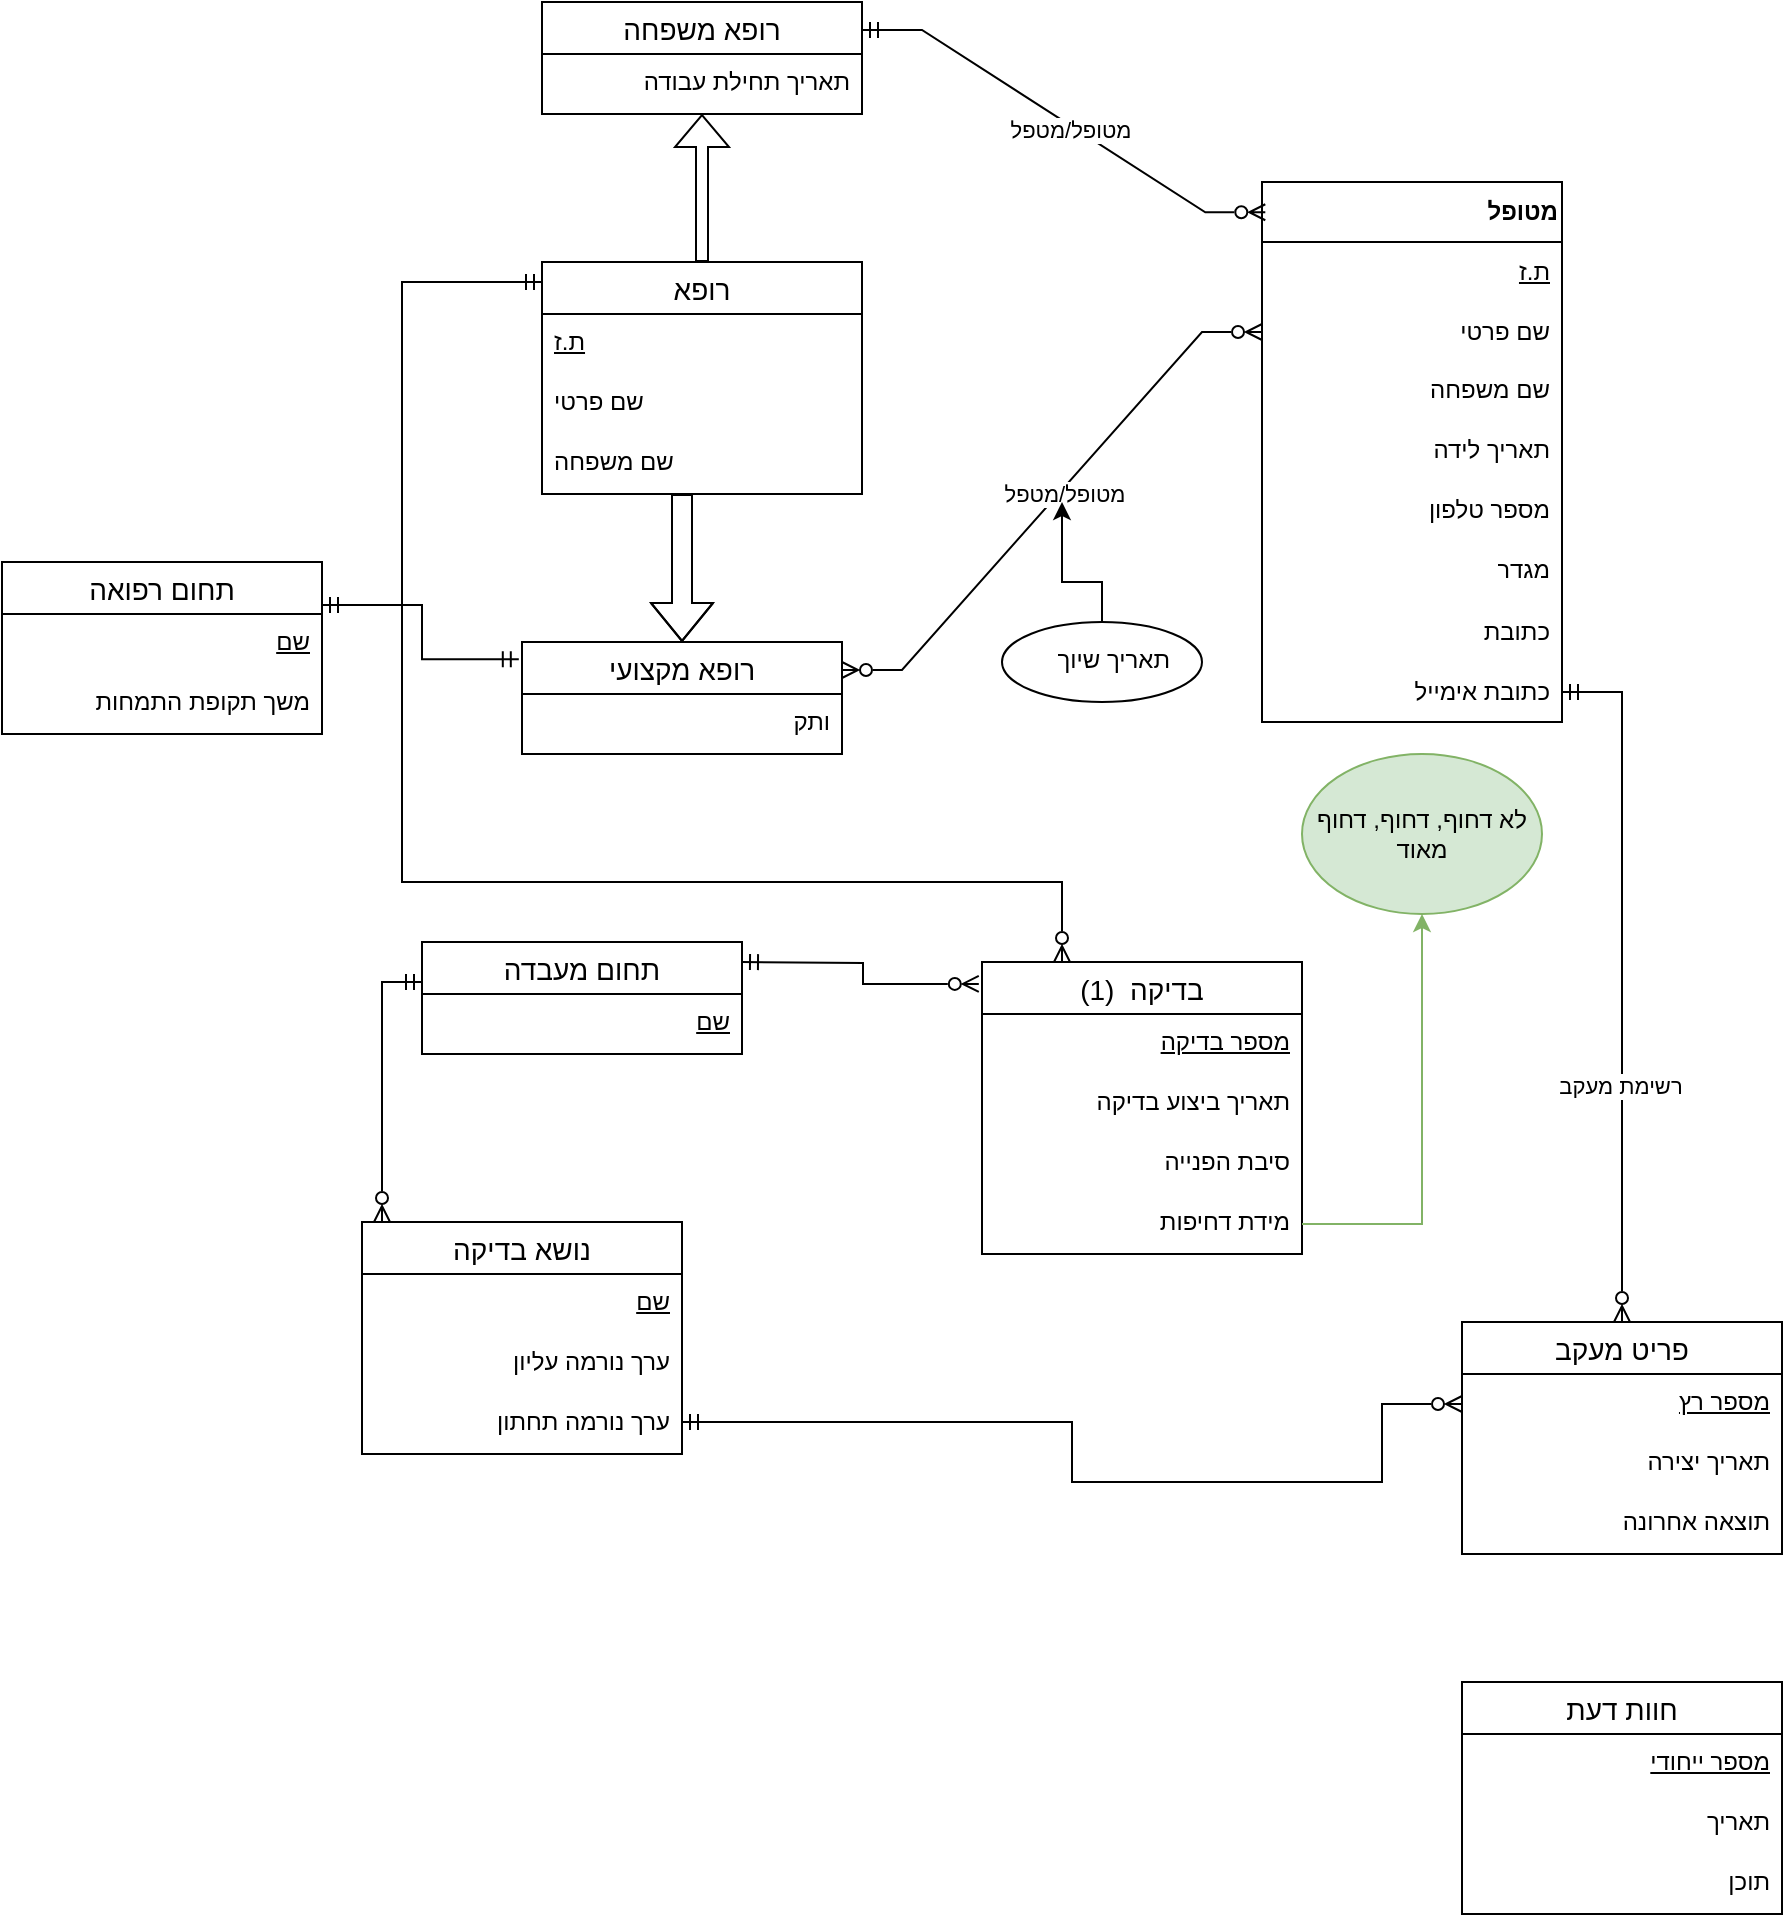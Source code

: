 <mxfile version="21.1.2" type="device">
  <diagram name="Page-1" id="3S8-G3aAUuqEwP1VlN61">
    <mxGraphModel dx="2537" dy="2084" grid="1" gridSize="10" guides="1" tooltips="1" connect="1" arrows="1" fold="1" page="1" pageScale="1" pageWidth="850" pageHeight="1100" math="0" shadow="0">
      <root>
        <mxCell id="0" />
        <mxCell id="1" parent="0" />
        <mxCell id="4ziBVuI6i2216CSkwjeK-7" value="&lt;b&gt;מטופל&lt;/b&gt;" style="swimlane;fontStyle=0;childLayout=stackLayout;horizontal=1;startSize=30;horizontalStack=0;resizeParent=1;resizeParentMax=0;resizeLast=0;collapsible=1;marginBottom=0;whiteSpace=wrap;html=1;align=right;" vertex="1" parent="1">
          <mxGeometry x="530" width="150" height="270" as="geometry">
            <mxRectangle x="360" y="250" width="80" height="30" as="alternateBounds" />
          </mxGeometry>
        </mxCell>
        <mxCell id="4ziBVuI6i2216CSkwjeK-9" value="&lt;u&gt;ת.ז&lt;/u&gt;" style="text;strokeColor=none;fillColor=none;align=right;verticalAlign=middle;spacingLeft=4;spacingRight=4;overflow=hidden;points=[[0,0.5],[1,0.5]];portConstraint=eastwest;rotatable=0;whiteSpace=wrap;html=1;" vertex="1" parent="4ziBVuI6i2216CSkwjeK-7">
          <mxGeometry y="30" width="150" height="30" as="geometry" />
        </mxCell>
        <mxCell id="4ziBVuI6i2216CSkwjeK-10" value="שם פרטי" style="text;strokeColor=none;fillColor=none;align=right;verticalAlign=middle;spacingLeft=4;spacingRight=4;overflow=hidden;points=[[0,0.5],[1,0.5]];portConstraint=eastwest;rotatable=0;whiteSpace=wrap;html=1;" vertex="1" parent="4ziBVuI6i2216CSkwjeK-7">
          <mxGeometry y="60" width="150" height="30" as="geometry" />
        </mxCell>
        <mxCell id="4ziBVuI6i2216CSkwjeK-12" value="שם משפחה" style="text;strokeColor=none;fillColor=none;spacingLeft=4;spacingRight=4;overflow=hidden;rotatable=0;points=[[0,0.5],[1,0.5]];portConstraint=eastwest;fontSize=12;whiteSpace=wrap;html=1;align=right;" vertex="1" parent="4ziBVuI6i2216CSkwjeK-7">
          <mxGeometry y="90" width="150" height="30" as="geometry" />
        </mxCell>
        <mxCell id="4ziBVuI6i2216CSkwjeK-13" value="תאריך לידה" style="text;strokeColor=none;fillColor=none;spacingLeft=4;spacingRight=4;overflow=hidden;rotatable=0;points=[[0,0.5],[1,0.5]];portConstraint=eastwest;fontSize=12;whiteSpace=wrap;html=1;align=right;" vertex="1" parent="4ziBVuI6i2216CSkwjeK-7">
          <mxGeometry y="120" width="150" height="30" as="geometry" />
        </mxCell>
        <mxCell id="4ziBVuI6i2216CSkwjeK-14" value="מספר טלפון" style="text;strokeColor=none;fillColor=none;spacingLeft=4;spacingRight=4;overflow=hidden;rotatable=0;points=[[0,0.5],[1,0.5]];portConstraint=eastwest;fontSize=12;whiteSpace=wrap;html=1;align=right;" vertex="1" parent="4ziBVuI6i2216CSkwjeK-7">
          <mxGeometry y="150" width="150" height="30" as="geometry" />
        </mxCell>
        <mxCell id="4ziBVuI6i2216CSkwjeK-15" value="מגדר" style="text;strokeColor=none;fillColor=none;spacingLeft=4;spacingRight=4;overflow=hidden;rotatable=0;points=[[0,0.5],[1,0.5]];portConstraint=eastwest;fontSize=12;whiteSpace=wrap;html=1;align=right;" vertex="1" parent="4ziBVuI6i2216CSkwjeK-7">
          <mxGeometry y="180" width="150" height="30" as="geometry" />
        </mxCell>
        <mxCell id="4ziBVuI6i2216CSkwjeK-16" value="כתובת" style="text;strokeColor=none;fillColor=none;align=right;verticalAlign=middle;spacingLeft=4;spacingRight=4;overflow=hidden;points=[[0,0.5],[1,0.5]];portConstraint=eastwest;rotatable=0;whiteSpace=wrap;html=1;" vertex="1" parent="4ziBVuI6i2216CSkwjeK-7">
          <mxGeometry y="210" width="150" height="30" as="geometry" />
        </mxCell>
        <mxCell id="4ziBVuI6i2216CSkwjeK-17" value="כתובת אימייל" style="text;strokeColor=none;fillColor=none;align=right;verticalAlign=middle;spacingLeft=4;spacingRight=4;overflow=hidden;points=[[0,0.5],[1,0.5]];portConstraint=eastwest;rotatable=0;whiteSpace=wrap;html=1;" vertex="1" parent="4ziBVuI6i2216CSkwjeK-7">
          <mxGeometry y="240" width="150" height="30" as="geometry" />
        </mxCell>
        <mxCell id="4ziBVuI6i2216CSkwjeK-41" value="" style="edgeStyle=orthogonalEdgeStyle;rounded=0;orthogonalLoop=1;jettySize=auto;html=1;shape=flexArrow;exitX=0.5;exitY=0;exitDx=0;exitDy=0;width=6;endSize=5;" edge="1" parent="1" source="4ziBVuI6i2216CSkwjeK-33" target="4ziBVuI6i2216CSkwjeK-37">
          <mxGeometry relative="1" as="geometry">
            <Array as="points">
              <mxPoint x="250" y="-50" />
              <mxPoint x="250" y="-50" />
            </Array>
          </mxGeometry>
        </mxCell>
        <mxCell id="4ziBVuI6i2216CSkwjeK-43" value="" style="edgeStyle=orthogonalEdgeStyle;rounded=0;orthogonalLoop=1;jettySize=auto;html=1;entryX=0.5;entryY=0;entryDx=0;entryDy=0;shape=flexArrow;" edge="1" parent="1" source="4ziBVuI6i2216CSkwjeK-33" target="4ziBVuI6i2216CSkwjeK-44">
          <mxGeometry relative="1" as="geometry">
            <mxPoint x="130" y="240" as="targetPoint" />
            <Array as="points">
              <mxPoint x="240" y="180" />
              <mxPoint x="240" y="180" />
            </Array>
          </mxGeometry>
        </mxCell>
        <mxCell id="4ziBVuI6i2216CSkwjeK-33" value="רופא" style="swimlane;fontStyle=0;childLayout=stackLayout;horizontal=1;startSize=26;horizontalStack=0;resizeParent=1;resizeParentMax=0;resizeLast=0;collapsible=1;marginBottom=0;align=center;fontSize=14;" vertex="1" parent="1">
          <mxGeometry x="170" y="40" width="160" height="116" as="geometry" />
        </mxCell>
        <mxCell id="4ziBVuI6i2216CSkwjeK-34" value="ת.ז" style="text;strokeColor=none;fillColor=none;spacingLeft=4;spacingRight=4;overflow=hidden;rotatable=0;points=[[0,0.5],[1,0.5]];portConstraint=eastwest;fontSize=12;whiteSpace=wrap;html=1;fontStyle=4" vertex="1" parent="4ziBVuI6i2216CSkwjeK-33">
          <mxGeometry y="26" width="160" height="30" as="geometry" />
        </mxCell>
        <mxCell id="4ziBVuI6i2216CSkwjeK-35" value="שם פרטי" style="text;strokeColor=none;fillColor=none;spacingLeft=4;spacingRight=4;overflow=hidden;rotatable=0;points=[[0,0.5],[1,0.5]];portConstraint=eastwest;fontSize=12;whiteSpace=wrap;html=1;" vertex="1" parent="4ziBVuI6i2216CSkwjeK-33">
          <mxGeometry y="56" width="160" height="30" as="geometry" />
        </mxCell>
        <mxCell id="4ziBVuI6i2216CSkwjeK-36" value="שם משפחה" style="text;strokeColor=none;fillColor=none;spacingLeft=4;spacingRight=4;overflow=hidden;rotatable=0;points=[[0,0.5],[1,0.5]];portConstraint=eastwest;fontSize=12;whiteSpace=wrap;html=1;" vertex="1" parent="4ziBVuI6i2216CSkwjeK-33">
          <mxGeometry y="86" width="160" height="30" as="geometry" />
        </mxCell>
        <mxCell id="4ziBVuI6i2216CSkwjeK-37" value="רופא משפחה" style="swimlane;fontStyle=0;childLayout=stackLayout;horizontal=1;startSize=26;horizontalStack=0;resizeParent=1;resizeParentMax=0;resizeLast=0;collapsible=1;marginBottom=0;align=center;fontSize=14;" vertex="1" parent="1">
          <mxGeometry x="170" y="-90" width="160" height="56" as="geometry" />
        </mxCell>
        <mxCell id="4ziBVuI6i2216CSkwjeK-38" value="תאריך תחילת עבודה" style="text;strokeColor=none;fillColor=none;spacingLeft=4;spacingRight=4;overflow=hidden;rotatable=0;points=[[0,0.5],[1,0.5]];portConstraint=eastwest;fontSize=12;whiteSpace=wrap;html=1;align=right;" vertex="1" parent="4ziBVuI6i2216CSkwjeK-37">
          <mxGeometry y="26" width="160" height="30" as="geometry" />
        </mxCell>
        <mxCell id="4ziBVuI6i2216CSkwjeK-44" value="רופא מקצועי" style="swimlane;fontStyle=0;childLayout=stackLayout;horizontal=1;startSize=26;horizontalStack=0;resizeParent=1;resizeParentMax=0;resizeLast=0;collapsible=1;marginBottom=0;align=center;fontSize=14;" vertex="1" parent="1">
          <mxGeometry x="160" y="230" width="160" height="56" as="geometry" />
        </mxCell>
        <mxCell id="4ziBVuI6i2216CSkwjeK-45" value="ותק" style="text;strokeColor=none;fillColor=none;spacingLeft=4;spacingRight=4;overflow=hidden;rotatable=0;points=[[0,0.5],[1,0.5]];portConstraint=eastwest;fontSize=12;whiteSpace=wrap;html=1;align=right;" vertex="1" parent="4ziBVuI6i2216CSkwjeK-44">
          <mxGeometry y="26" width="160" height="30" as="geometry" />
        </mxCell>
        <mxCell id="4ziBVuI6i2216CSkwjeK-101" style="edgeStyle=orthogonalEdgeStyle;rounded=0;orthogonalLoop=1;jettySize=auto;html=1;exitX=0.25;exitY=0;exitDx=0;exitDy=0;endArrow=ERmandOne;endFill=0;startArrow=ERzeroToMany;startFill=0;" edge="1" parent="1" source="4ziBVuI6i2216CSkwjeK-48">
          <mxGeometry relative="1" as="geometry">
            <mxPoint x="170" y="50" as="targetPoint" />
            <Array as="points">
              <mxPoint x="430" y="350" />
              <mxPoint x="100" y="350" />
              <mxPoint x="100" y="50" />
              <mxPoint x="170" y="50" />
            </Array>
          </mxGeometry>
        </mxCell>
        <mxCell id="4ziBVuI6i2216CSkwjeK-48" value="בדיקה  (1)" style="swimlane;fontStyle=0;childLayout=stackLayout;horizontal=1;startSize=26;horizontalStack=0;resizeParent=1;resizeParentMax=0;resizeLast=0;collapsible=1;marginBottom=0;align=center;fontSize=14;" vertex="1" parent="1">
          <mxGeometry x="390" y="390" width="160" height="146" as="geometry" />
        </mxCell>
        <mxCell id="4ziBVuI6i2216CSkwjeK-49" value="מספר בדיקה" style="text;strokeColor=none;fillColor=none;spacingLeft=4;spacingRight=4;overflow=hidden;rotatable=0;points=[[0,0.5],[1,0.5]];portConstraint=eastwest;fontSize=12;whiteSpace=wrap;html=1;align=right;fontStyle=4" vertex="1" parent="4ziBVuI6i2216CSkwjeK-48">
          <mxGeometry y="26" width="160" height="30" as="geometry" />
        </mxCell>
        <mxCell id="4ziBVuI6i2216CSkwjeK-50" value="תאריך ביצוע בדיקה" style="text;strokeColor=none;fillColor=none;spacingLeft=4;spacingRight=4;overflow=hidden;rotatable=0;points=[[0,0.5],[1,0.5]];portConstraint=eastwest;fontSize=12;whiteSpace=wrap;html=1;align=right;" vertex="1" parent="4ziBVuI6i2216CSkwjeK-48">
          <mxGeometry y="56" width="160" height="30" as="geometry" />
        </mxCell>
        <mxCell id="4ziBVuI6i2216CSkwjeK-51" value="&lt;span style=&quot;font-weight: normal;&quot;&gt;סיבת הפנייה&lt;/span&gt;" style="text;strokeColor=none;fillColor=none;spacingLeft=4;spacingRight=4;overflow=hidden;rotatable=0;points=[[0,0.5],[1,0.5]];portConstraint=eastwest;fontSize=12;whiteSpace=wrap;html=1;fontStyle=1;align=right;" vertex="1" parent="4ziBVuI6i2216CSkwjeK-48">
          <mxGeometry y="86" width="160" height="30" as="geometry" />
        </mxCell>
        <mxCell id="4ziBVuI6i2216CSkwjeK-55" value="&lt;span style=&quot;font-weight: normal;&quot;&gt;מידת דחיפות&lt;/span&gt;" style="text;strokeColor=none;fillColor=none;spacingLeft=4;spacingRight=4;overflow=hidden;rotatable=0;points=[[0,0.5],[1,0.5]];portConstraint=eastwest;fontSize=12;whiteSpace=wrap;html=1;fontStyle=1;align=right;" vertex="1" parent="4ziBVuI6i2216CSkwjeK-48">
          <mxGeometry y="116" width="160" height="30" as="geometry" />
        </mxCell>
        <mxCell id="4ziBVuI6i2216CSkwjeK-58" value="תחום מעבדה" style="swimlane;fontStyle=0;childLayout=stackLayout;horizontal=1;startSize=26;horizontalStack=0;resizeParent=1;resizeParentMax=0;resizeLast=0;collapsible=1;marginBottom=0;align=center;fontSize=14;" vertex="1" parent="1">
          <mxGeometry x="110" y="380" width="160" height="56" as="geometry" />
        </mxCell>
        <mxCell id="4ziBVuI6i2216CSkwjeK-84" value="שם" style="text;strokeColor=none;fillColor=none;spacingLeft=4;spacingRight=4;overflow=hidden;rotatable=0;points=[[0,0.5],[1,0.5]];portConstraint=eastwest;fontSize=12;whiteSpace=wrap;html=1;align=right;fontStyle=4" vertex="1" parent="4ziBVuI6i2216CSkwjeK-58">
          <mxGeometry y="26" width="160" height="30" as="geometry" />
        </mxCell>
        <mxCell id="4ziBVuI6i2216CSkwjeK-103" value="" style="edgeStyle=orthogonalEdgeStyle;rounded=0;orthogonalLoop=1;jettySize=auto;html=1;endArrow=ERmandOne;endFill=0;startArrow=ERzeroToMany;startFill=0;" edge="1" parent="1" source="4ziBVuI6i2216CSkwjeK-62" target="4ziBVuI6i2216CSkwjeK-58">
          <mxGeometry relative="1" as="geometry">
            <mxPoint x="100" y="390" as="targetPoint" />
            <Array as="points">
              <mxPoint x="90" y="400" />
            </Array>
          </mxGeometry>
        </mxCell>
        <mxCell id="4ziBVuI6i2216CSkwjeK-62" value="נושא בדיקה" style="swimlane;fontStyle=0;childLayout=stackLayout;horizontal=1;startSize=26;horizontalStack=0;resizeParent=1;resizeParentMax=0;resizeLast=0;collapsible=1;marginBottom=0;align=center;fontSize=14;" vertex="1" parent="1">
          <mxGeometry x="80" y="520" width="160" height="116" as="geometry" />
        </mxCell>
        <mxCell id="4ziBVuI6i2216CSkwjeK-63" value="שם" style="text;strokeColor=none;fillColor=none;spacingLeft=4;spacingRight=4;overflow=hidden;rotatable=0;points=[[0,0.5],[1,0.5]];portConstraint=eastwest;fontSize=12;whiteSpace=wrap;html=1;align=right;fontStyle=4" vertex="1" parent="4ziBVuI6i2216CSkwjeK-62">
          <mxGeometry y="26" width="160" height="30" as="geometry" />
        </mxCell>
        <mxCell id="4ziBVuI6i2216CSkwjeK-64" value="ערך נורמה עליון" style="text;strokeColor=none;fillColor=none;spacingLeft=4;spacingRight=4;overflow=hidden;rotatable=0;points=[[0,0.5],[1,0.5]];portConstraint=eastwest;fontSize=12;whiteSpace=wrap;html=1;align=right;" vertex="1" parent="4ziBVuI6i2216CSkwjeK-62">
          <mxGeometry y="56" width="160" height="30" as="geometry" />
        </mxCell>
        <mxCell id="4ziBVuI6i2216CSkwjeK-65" value="ערך נורמה תחתון" style="text;strokeColor=none;fillColor=none;spacingLeft=4;spacingRight=4;overflow=hidden;rotatable=0;points=[[0,0.5],[1,0.5]];portConstraint=eastwest;fontSize=12;whiteSpace=wrap;html=1;align=right;" vertex="1" parent="4ziBVuI6i2216CSkwjeK-62">
          <mxGeometry y="86" width="160" height="30" as="geometry" />
        </mxCell>
        <mxCell id="4ziBVuI6i2216CSkwjeK-71" value="פריט מעקב" style="swimlane;fontStyle=0;childLayout=stackLayout;horizontal=1;startSize=26;horizontalStack=0;resizeParent=1;resizeParentMax=0;resizeLast=0;collapsible=1;marginBottom=0;align=center;fontSize=14;" vertex="1" parent="1">
          <mxGeometry x="630" y="570" width="160" height="116" as="geometry" />
        </mxCell>
        <mxCell id="4ziBVuI6i2216CSkwjeK-73" value="מספר רץ" style="text;strokeColor=none;fillColor=none;spacingLeft=4;spacingRight=4;overflow=hidden;rotatable=0;points=[[0,0.5],[1,0.5]];portConstraint=eastwest;fontSize=12;whiteSpace=wrap;html=1;align=right;fontStyle=4" vertex="1" parent="4ziBVuI6i2216CSkwjeK-71">
          <mxGeometry y="26" width="160" height="30" as="geometry" />
        </mxCell>
        <mxCell id="4ziBVuI6i2216CSkwjeK-74" value="תאריך יצירה" style="text;strokeColor=none;fillColor=none;spacingLeft=4;spacingRight=4;overflow=hidden;rotatable=0;points=[[0,0.5],[1,0.5]];portConstraint=eastwest;fontSize=12;whiteSpace=wrap;html=1;align=right;" vertex="1" parent="4ziBVuI6i2216CSkwjeK-71">
          <mxGeometry y="56" width="160" height="30" as="geometry" />
        </mxCell>
        <mxCell id="4ziBVuI6i2216CSkwjeK-75" value="תוצאה אחרונה" style="text;strokeColor=none;fillColor=none;spacingLeft=4;spacingRight=4;overflow=hidden;rotatable=0;points=[[0,0.5],[1,0.5]];portConstraint=eastwest;fontSize=12;whiteSpace=wrap;html=1;align=right;" vertex="1" parent="4ziBVuI6i2216CSkwjeK-71">
          <mxGeometry y="86" width="160" height="30" as="geometry" />
        </mxCell>
        <mxCell id="4ziBVuI6i2216CSkwjeK-80" value="חוות דעת" style="swimlane;fontStyle=0;childLayout=stackLayout;horizontal=1;startSize=26;horizontalStack=0;resizeParent=1;resizeParentMax=0;resizeLast=0;collapsible=1;marginBottom=0;align=center;fontSize=14;" vertex="1" parent="1">
          <mxGeometry x="630" y="750" width="160" height="116" as="geometry" />
        </mxCell>
        <mxCell id="4ziBVuI6i2216CSkwjeK-81" value="מספר ייחודי" style="text;strokeColor=none;fillColor=none;spacingLeft=4;spacingRight=4;overflow=hidden;rotatable=0;points=[[0,0.5],[1,0.5]];portConstraint=eastwest;fontSize=12;whiteSpace=wrap;html=1;align=right;fontStyle=4" vertex="1" parent="4ziBVuI6i2216CSkwjeK-80">
          <mxGeometry y="26" width="160" height="30" as="geometry" />
        </mxCell>
        <mxCell id="4ziBVuI6i2216CSkwjeK-82" value="תאריך" style="text;strokeColor=none;fillColor=none;spacingLeft=4;spacingRight=4;overflow=hidden;rotatable=0;points=[[0,0.5],[1,0.5]];portConstraint=eastwest;fontSize=12;whiteSpace=wrap;html=1;align=right;" vertex="1" parent="4ziBVuI6i2216CSkwjeK-80">
          <mxGeometry y="56" width="160" height="30" as="geometry" />
        </mxCell>
        <mxCell id="4ziBVuI6i2216CSkwjeK-83" value="תוכן" style="text;strokeColor=none;fillColor=none;spacingLeft=4;spacingRight=4;overflow=hidden;rotatable=0;points=[[0,0.5],[1,0.5]];portConstraint=eastwest;fontSize=12;whiteSpace=wrap;html=1;align=right;" vertex="1" parent="4ziBVuI6i2216CSkwjeK-80">
          <mxGeometry y="86" width="160" height="30" as="geometry" />
        </mxCell>
        <mxCell id="4ziBVuI6i2216CSkwjeK-89" value="" style="edgeStyle=entityRelationEdgeStyle;fontSize=12;html=1;endArrow=ERzeroToMany;startArrow=ERmandOne;rounded=0;endFill=0;entryX=0.011;entryY=0.056;entryDx=0;entryDy=0;entryPerimeter=0;exitX=1;exitY=0.25;exitDx=0;exitDy=0;startFill=0;" edge="1" parent="1" source="4ziBVuI6i2216CSkwjeK-37" target="4ziBVuI6i2216CSkwjeK-7">
          <mxGeometry width="100" height="100" relative="1" as="geometry">
            <mxPoint x="390" y="190" as="sourcePoint" />
            <mxPoint x="490" y="90" as="targetPoint" />
          </mxGeometry>
        </mxCell>
        <mxCell id="4ziBVuI6i2216CSkwjeK-90" value="מטופל/מטפל" style="edgeLabel;html=1;align=center;verticalAlign=middle;resizable=0;points=[];" vertex="1" connectable="0" parent="4ziBVuI6i2216CSkwjeK-89">
          <mxGeometry x="0.045" y="-2" relative="1" as="geometry">
            <mxPoint as="offset" />
          </mxGeometry>
        </mxCell>
        <mxCell id="4ziBVuI6i2216CSkwjeK-91" value="" style="edgeStyle=entityRelationEdgeStyle;fontSize=12;html=1;endArrow=ERzeroToMany;startArrow=ERzeroToMany;rounded=0;endFill=0;entryX=0;entryY=0.5;entryDx=0;entryDy=0;startFill=0;exitX=1;exitY=0.25;exitDx=0;exitDy=0;" edge="1" parent="1" source="4ziBVuI6i2216CSkwjeK-44" target="4ziBVuI6i2216CSkwjeK-10">
          <mxGeometry width="100" height="100" relative="1" as="geometry">
            <mxPoint x="50" y="240" as="sourcePoint" />
            <mxPoint x="536" y="25" as="targetPoint" />
          </mxGeometry>
        </mxCell>
        <mxCell id="4ziBVuI6i2216CSkwjeK-92" value="מטופל/מטפל" style="edgeLabel;html=1;align=center;verticalAlign=middle;resizable=0;points=[];" vertex="1" connectable="0" parent="4ziBVuI6i2216CSkwjeK-91">
          <mxGeometry x="0.045" y="-2" relative="1" as="geometry">
            <mxPoint as="offset" />
          </mxGeometry>
        </mxCell>
        <mxCell id="4ziBVuI6i2216CSkwjeK-95" value="" style="edgeStyle=orthogonalEdgeStyle;rounded=0;orthogonalLoop=1;jettySize=auto;html=1;" edge="1" parent="1" source="4ziBVuI6i2216CSkwjeK-93">
          <mxGeometry relative="1" as="geometry">
            <mxPoint x="430" y="160" as="targetPoint" />
            <Array as="points">
              <mxPoint x="450" y="200" />
              <mxPoint x="430" y="200" />
            </Array>
          </mxGeometry>
        </mxCell>
        <mxCell id="4ziBVuI6i2216CSkwjeK-93" value="" style="ellipse;whiteSpace=wrap;html=1;align=center;fontStyle=4;" vertex="1" parent="1">
          <mxGeometry x="400" y="220" width="100" height="40" as="geometry" />
        </mxCell>
        <mxCell id="4ziBVuI6i2216CSkwjeK-96" value="תאריך שיוך" style="text;strokeColor=none;fillColor=none;spacingLeft=4;spacingRight=4;overflow=hidden;rotatable=0;points=[[0,0.5],[1,0.5]];portConstraint=eastwest;fontSize=12;whiteSpace=wrap;html=1;align=right;" vertex="1" parent="1">
          <mxGeometry x="340" y="225" width="150" height="30" as="geometry" />
        </mxCell>
        <mxCell id="4ziBVuI6i2216CSkwjeK-99" style="edgeStyle=orthogonalEdgeStyle;rounded=0;orthogonalLoop=1;jettySize=auto;html=1;exitX=1;exitY=0.5;exitDx=0;exitDy=0;entryX=0.5;entryY=0;entryDx=0;entryDy=0;endArrow=ERzeroToMany;endFill=0;startArrow=ERmandOne;startFill=0;" edge="1" parent="1" source="4ziBVuI6i2216CSkwjeK-17" target="4ziBVuI6i2216CSkwjeK-71">
          <mxGeometry relative="1" as="geometry" />
        </mxCell>
        <mxCell id="4ziBVuI6i2216CSkwjeK-116" value="רשימת מעקב" style="edgeLabel;html=1;align=center;verticalAlign=middle;resizable=0;points=[];" vertex="1" connectable="0" parent="4ziBVuI6i2216CSkwjeK-99">
          <mxGeometry x="0.315" y="-1" relative="1" as="geometry">
            <mxPoint as="offset" />
          </mxGeometry>
        </mxCell>
        <mxCell id="4ziBVuI6i2216CSkwjeK-102" style="edgeStyle=orthogonalEdgeStyle;rounded=0;orthogonalLoop=1;jettySize=auto;html=1;exitX=-0.01;exitY=0.075;exitDx=0;exitDy=0;exitPerimeter=0;endArrow=ERmandOne;endFill=0;startArrow=ERzeroToMany;startFill=0;" edge="1" parent="1" source="4ziBVuI6i2216CSkwjeK-48">
          <mxGeometry relative="1" as="geometry">
            <mxPoint x="270" y="390" as="targetPoint" />
          </mxGeometry>
        </mxCell>
        <mxCell id="4ziBVuI6i2216CSkwjeK-111" style="edgeStyle=orthogonalEdgeStyle;rounded=0;orthogonalLoop=1;jettySize=auto;html=1;exitX=1;exitY=0.25;exitDx=0;exitDy=0;entryX=-0.01;entryY=0.153;entryDx=0;entryDy=0;entryPerimeter=0;endArrow=ERmandOne;endFill=0;startArrow=ERmandOne;startFill=0;" edge="1" parent="1" source="4ziBVuI6i2216CSkwjeK-107" target="4ziBVuI6i2216CSkwjeK-44">
          <mxGeometry relative="1" as="geometry" />
        </mxCell>
        <mxCell id="4ziBVuI6i2216CSkwjeK-107" value="תחום רפואה" style="swimlane;fontStyle=0;childLayout=stackLayout;horizontal=1;startSize=26;horizontalStack=0;resizeParent=1;resizeParentMax=0;resizeLast=0;collapsible=1;marginBottom=0;align=center;fontSize=14;" vertex="1" parent="1">
          <mxGeometry x="-100" y="190" width="160" height="86" as="geometry" />
        </mxCell>
        <mxCell id="4ziBVuI6i2216CSkwjeK-108" value="&lt;u&gt;שם&lt;/u&gt;" style="text;strokeColor=none;fillColor=none;spacingLeft=4;spacingRight=4;overflow=hidden;rotatable=0;points=[[0,0.5],[1,0.5]];portConstraint=eastwest;fontSize=12;whiteSpace=wrap;html=1;align=right;" vertex="1" parent="4ziBVuI6i2216CSkwjeK-107">
          <mxGeometry y="26" width="160" height="30" as="geometry" />
        </mxCell>
        <mxCell id="4ziBVuI6i2216CSkwjeK-46" value="משך תקופת התמחות" style="text;strokeColor=none;fillColor=none;spacingLeft=4;spacingRight=4;overflow=hidden;rotatable=0;points=[[0,0.5],[1,0.5]];portConstraint=eastwest;fontSize=12;whiteSpace=wrap;html=1;align=right;" vertex="1" parent="4ziBVuI6i2216CSkwjeK-107">
          <mxGeometry y="56" width="160" height="30" as="geometry" />
        </mxCell>
        <mxCell id="4ziBVuI6i2216CSkwjeK-114" value="" style="edgeStyle=orthogonalEdgeStyle;rounded=0;orthogonalLoop=1;jettySize=auto;html=1;fillColor=#d5e8d4;strokeColor=#82b366;entryX=0.5;entryY=1;entryDx=0;entryDy=0;" edge="1" parent="1" source="4ziBVuI6i2216CSkwjeK-55" target="4ziBVuI6i2216CSkwjeK-115">
          <mxGeometry relative="1" as="geometry">
            <mxPoint x="610" y="770" as="targetPoint" />
          </mxGeometry>
        </mxCell>
        <mxCell id="4ziBVuI6i2216CSkwjeK-115" value="לא דחוף, דחוף, דחוף מאוד" style="ellipse;whiteSpace=wrap;html=1;fillColor=#d5e8d4;strokeColor=#82b366;" vertex="1" parent="1">
          <mxGeometry x="550" y="286" width="120" height="80" as="geometry" />
        </mxCell>
        <mxCell id="4ziBVuI6i2216CSkwjeK-117" style="edgeStyle=orthogonalEdgeStyle;rounded=0;orthogonalLoop=1;jettySize=auto;html=1;exitX=0;exitY=0.5;exitDx=0;exitDy=0;endArrow=ERmandOne;endFill=0;startArrow=ERzeroToMany;startFill=0;" edge="1" parent="1" source="4ziBVuI6i2216CSkwjeK-73">
          <mxGeometry relative="1" as="geometry">
            <mxPoint x="240" y="620" as="targetPoint" />
            <Array as="points">
              <mxPoint x="590" y="611" />
              <mxPoint x="590" y="650" />
              <mxPoint x="435" y="650" />
              <mxPoint x="435" y="620" />
            </Array>
          </mxGeometry>
        </mxCell>
      </root>
    </mxGraphModel>
  </diagram>
</mxfile>
